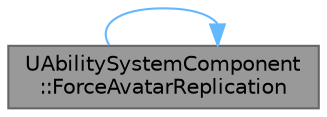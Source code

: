digraph "UAbilitySystemComponent::ForceAvatarReplication"
{
 // INTERACTIVE_SVG=YES
 // LATEX_PDF_SIZE
  bgcolor="transparent";
  edge [fontname=Helvetica,fontsize=10,labelfontname=Helvetica,labelfontsize=10];
  node [fontname=Helvetica,fontsize=10,shape=box,height=0.2,width=0.4];
  rankdir="LR";
  Node1 [id="Node000001",label="UAbilitySystemComponent\l::ForceAvatarReplication",height=0.2,width=0.4,color="gray40", fillcolor="grey60", style="filled", fontcolor="black",tooltip="Forces avatar actor to update it's replication."];
  Node1 -> Node1 [id="edge1_Node000001_Node000001",color="steelblue1",style="solid",tooltip=" "];
}
